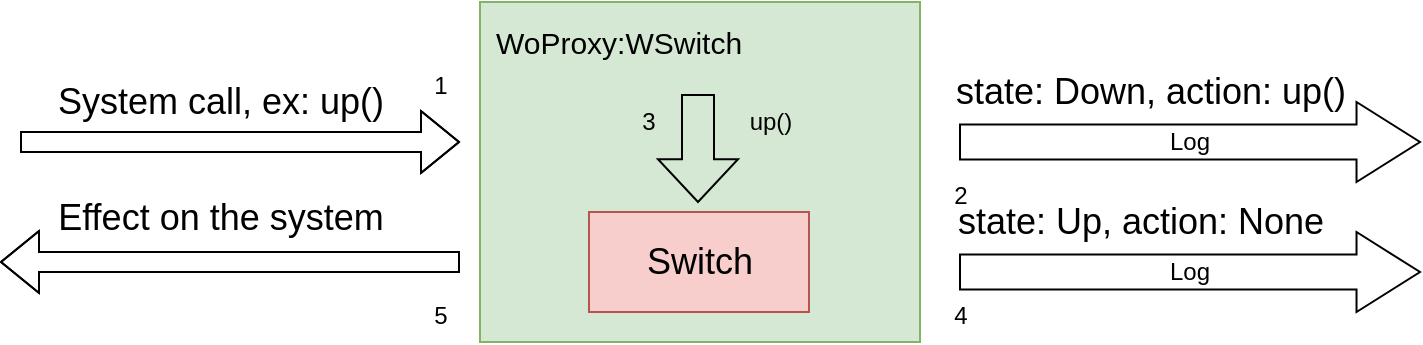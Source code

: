 <mxfile version="19.0.0" type="device"><diagram id="McGVNZ4xLMFwGNdSNP46" name="Page-1"><mxGraphModel dx="1251" dy="631" grid="1" gridSize="10" guides="1" tooltips="1" connect="1" arrows="1" fold="1" page="1" pageScale="1" pageWidth="827" pageHeight="1169" math="0" shadow="0"><root><mxCell id="0"/><mxCell id="1" parent="0"/><mxCell id="cF5WcDDJ5FXXgX_vkS3O-3" value="" style="rounded=0;whiteSpace=wrap;html=1;strokeWidth=1;strokeColor=#82b366;fillColor=#d5e8d4;" parent="1" vertex="1"><mxGeometry x="298" y="440" width="220" height="170" as="geometry"/></mxCell><mxCell id="cF5WcDDJ5FXXgX_vkS3O-1" value="&lt;font style=&quot;font-size: 18px&quot;&gt;Switch&lt;/font&gt;" style="rounded=0;whiteSpace=wrap;html=1;fillColor=#f8cecc;strokeColor=#b85450;" parent="1" vertex="1"><mxGeometry x="352.5" y="545" width="110" height="50" as="geometry"/></mxCell><mxCell id="cF5WcDDJ5FXXgX_vkS3O-4" value="&lt;font style=&quot;font-size: 15px&quot;&gt;WoProxy:WSwitch&lt;/font&gt;" style="text;html=1;align=center;verticalAlign=middle;resizable=0;points=[];autosize=1;strokeColor=none;fillColor=none;fontSize=18;" parent="1" vertex="1"><mxGeometry x="297" y="445" width="140" height="30" as="geometry"/></mxCell><mxCell id="cF5WcDDJ5FXXgX_vkS3O-5" value="" style="shape=flexArrow;endArrow=classic;html=1;rounded=0;fontSize=18;fillColor=default;" parent="1" edge="1"><mxGeometry width="50" height="50" relative="1" as="geometry"><mxPoint x="68" y="510" as="sourcePoint"/><mxPoint x="288" y="510" as="targetPoint"/><Array as="points"><mxPoint x="238" y="510"/></Array></mxGeometry></mxCell><mxCell id="cF5WcDDJ5FXXgX_vkS3O-6" value="" style="shape=flexArrow;endArrow=none;html=1;rounded=0;fontSize=18;startArrow=block;endFill=0;fillColor=default;" parent="1" edge="1"><mxGeometry width="50" height="50" relative="1" as="geometry"><mxPoint x="58" y="570" as="sourcePoint"/><mxPoint x="288" y="570" as="targetPoint"/><Array as="points"><mxPoint x="238" y="570"/></Array></mxGeometry></mxCell><mxCell id="cF5WcDDJ5FXXgX_vkS3O-7" value="System call, ex: up()" style="text;html=1;align=center;verticalAlign=middle;resizable=0;points=[];autosize=1;strokeColor=none;fillColor=none;fontSize=18;" parent="1" vertex="1"><mxGeometry x="78" y="475" width="180" height="30" as="geometry"/></mxCell><mxCell id="cF5WcDDJ5FXXgX_vkS3O-9" value="state: Down, action: up()" style="text;html=1;align=center;verticalAlign=middle;resizable=0;points=[];autosize=1;strokeColor=none;fillColor=none;fontSize=18;" parent="1" vertex="1"><mxGeometry x="528" y="470" width="210" height="30" as="geometry"/></mxCell><mxCell id="cF5WcDDJ5FXXgX_vkS3O-17" value="&lt;font style=&quot;font-size: 12px&quot;&gt;1&lt;/font&gt;" style="text;html=1;align=center;verticalAlign=middle;resizable=0;points=[];autosize=1;strokeColor=none;fillColor=none;fontSize=15;" parent="1" vertex="1"><mxGeometry x="268" y="470" width="20" height="20" as="geometry"/></mxCell><mxCell id="cF5WcDDJ5FXXgX_vkS3O-18" value="&lt;font style=&quot;font-size: 12px&quot;&gt;2&lt;/font&gt;" style="text;html=1;align=center;verticalAlign=middle;resizable=0;points=[];autosize=1;strokeColor=none;fillColor=none;fontSize=15;" parent="1" vertex="1"><mxGeometry x="528" y="525" width="20" height="20" as="geometry"/></mxCell><mxCell id="cF5WcDDJ5FXXgX_vkS3O-19" value="&lt;font style=&quot;font-size: 12px&quot;&gt;4&lt;/font&gt;" style="text;html=1;align=center;verticalAlign=middle;resizable=0;points=[];autosize=1;strokeColor=none;fillColor=none;fontSize=15;" parent="1" vertex="1"><mxGeometry x="528" y="585" width="20" height="20" as="geometry"/></mxCell><mxCell id="cF5WcDDJ5FXXgX_vkS3O-21" value="&lt;font style=&quot;font-size: 12px&quot;&gt;5&lt;/font&gt;" style="text;html=1;align=center;verticalAlign=middle;resizable=0;points=[];autosize=1;strokeColor=none;fillColor=none;fontSize=15;" parent="1" vertex="1"><mxGeometry x="268" y="585" width="20" height="20" as="geometry"/></mxCell><mxCell id="WOByB4UWjTg3rfPnRXTy-3" value="state: Up, action: None" style="text;html=1;align=center;verticalAlign=middle;resizable=0;points=[];autosize=1;strokeColor=none;fillColor=none;fontSize=18;" parent="1" vertex="1"><mxGeometry x="528" y="535" width="200" height="30" as="geometry"/></mxCell><mxCell id="WOByB4UWjTg3rfPnRXTy-4" value="" style="shape=singleArrow;whiteSpace=wrap;html=1;arrowWidth=0.4;arrowSize=0.4;rotation=90;fillColor=#d5e8d4;strokeColor=#000000;" parent="1" vertex="1"><mxGeometry x="380.25" y="493.25" width="53.5" height="40" as="geometry"/></mxCell><mxCell id="WOByB4UWjTg3rfPnRXTy-5" value="up()" style="text;html=1;align=center;verticalAlign=middle;resizable=0;points=[];autosize=1;strokeColor=none;fillColor=none;" parent="1" vertex="1"><mxGeometry x="422.5" y="490" width="40" height="20" as="geometry"/></mxCell><mxCell id="WOByB4UWjTg3rfPnRXTy-7" value="Effect on the system" style="text;html=1;align=center;verticalAlign=middle;resizable=0;points=[];autosize=1;strokeColor=none;fillColor=none;fontSize=18;" parent="1" vertex="1"><mxGeometry x="78" y="533.25" width="180" height="30" as="geometry"/></mxCell><mxCell id="WOByB4UWjTg3rfPnRXTy-8" value="3" style="text;html=1;align=center;verticalAlign=middle;resizable=0;points=[];autosize=1;strokeColor=none;fillColor=none;" parent="1" vertex="1"><mxGeometry x="372" y="490" width="20" height="20" as="geometry"/></mxCell><mxCell id="WOByB4UWjTg3rfPnRXTy-9" value="Log" style="shape=singleArrow;whiteSpace=wrap;html=1;arrowWidth=0.436;arrowSize=0.138;strokeColor=#000000;" parent="1" vertex="1"><mxGeometry x="538" y="490" width="230" height="40" as="geometry"/></mxCell><mxCell id="WOByB4UWjTg3rfPnRXTy-10" value="Log" style="shape=singleArrow;whiteSpace=wrap;html=1;arrowWidth=0.436;arrowSize=0.138;strokeColor=#000000;" parent="1" vertex="1"><mxGeometry x="538" y="555" width="230" height="40" as="geometry"/></mxCell></root></mxGraphModel></diagram></mxfile>
